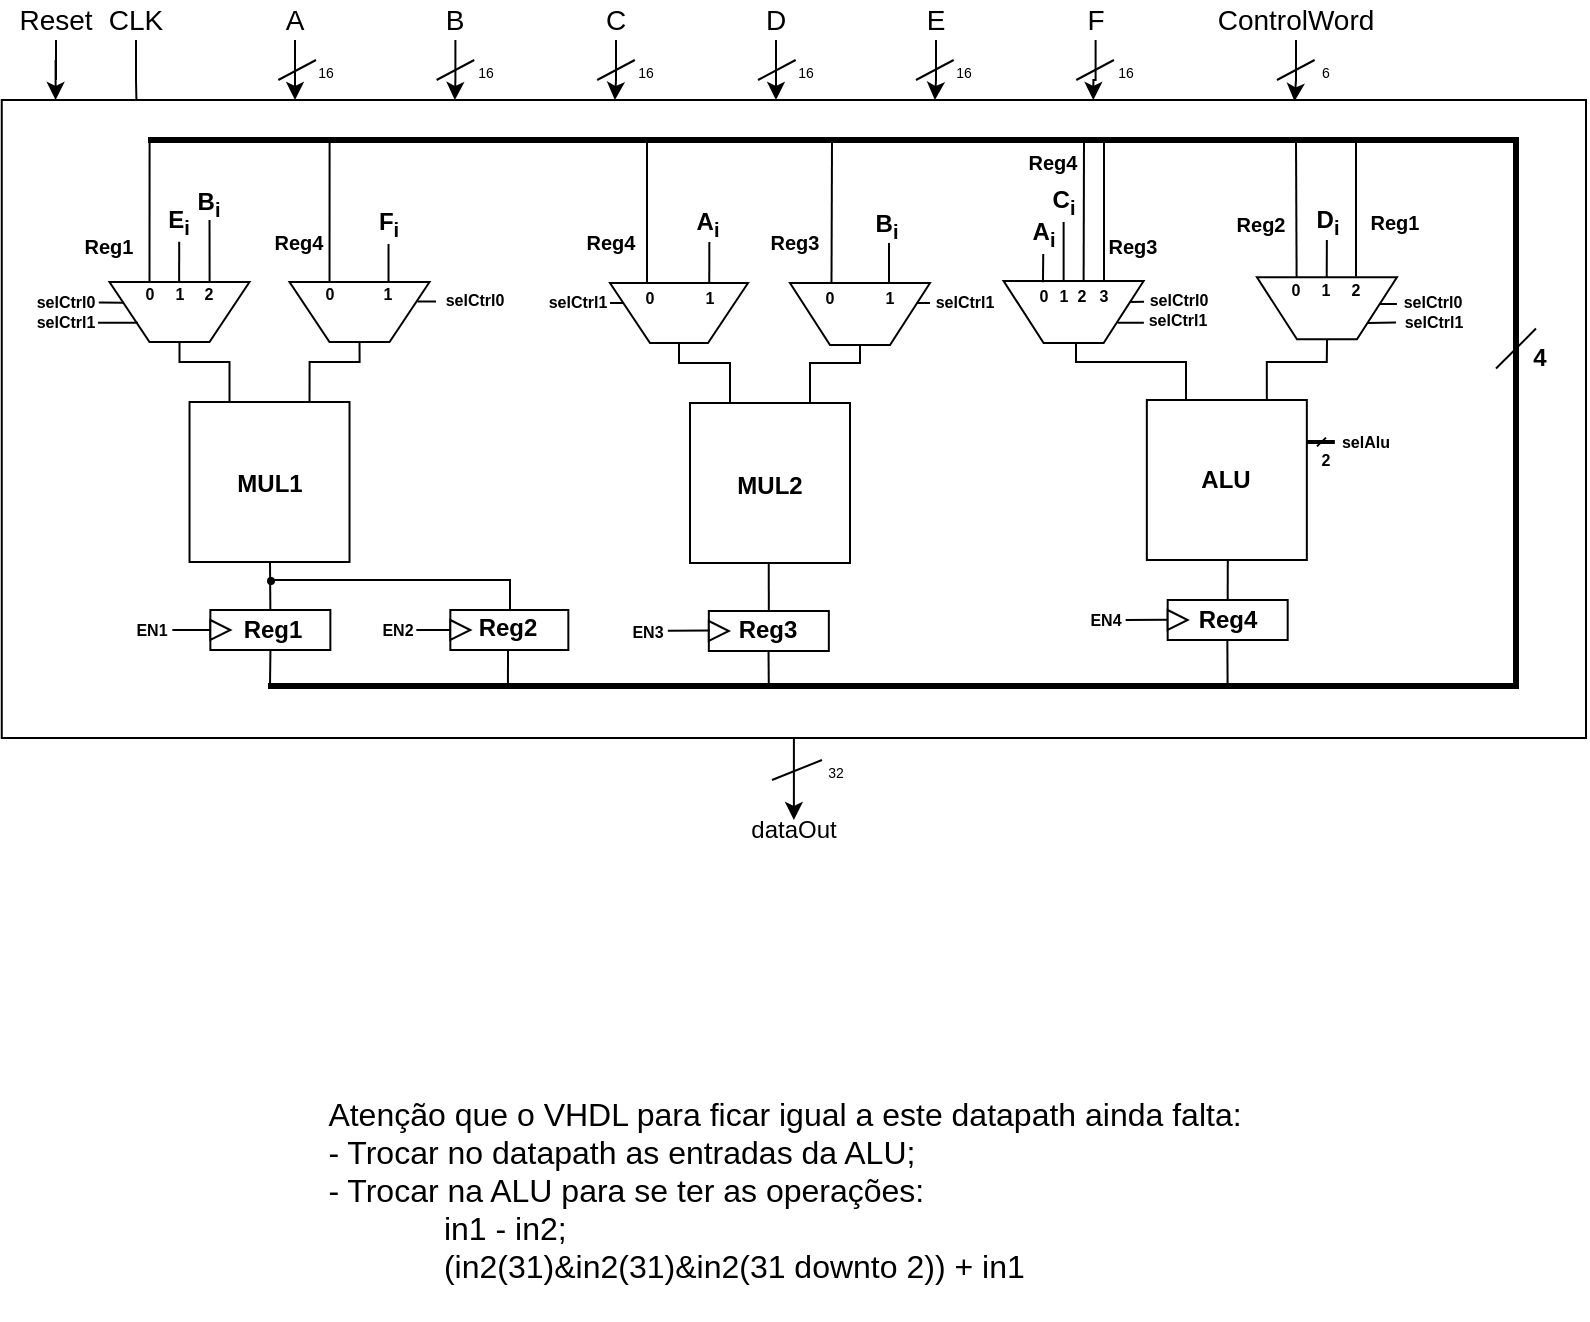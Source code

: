 <mxfile version="24.7.17">
  <diagram name="Página-1" id="ckhQ4OLtwh7NOZ8F5UyD">
    <mxGraphModel dx="150" dy="97" grid="1" gridSize="10" guides="1" tooltips="1" connect="1" arrows="1" fold="1" page="1" pageScale="1" pageWidth="850" pageHeight="1100" math="0" shadow="0">
      <root>
        <mxCell id="0" />
        <mxCell id="1" parent="0" />
        <mxCell id="Z4uplLoxIJL1rz2Afq5--176" style="edgeStyle=orthogonalEdgeStyle;rounded=0;orthogonalLoop=1;jettySize=auto;html=1;" edge="1" parent="1" source="Z4uplLoxIJL1rz2Afq5--123">
          <mxGeometry relative="1" as="geometry">
            <mxPoint x="433.94" y="480" as="targetPoint" />
          </mxGeometry>
        </mxCell>
        <mxCell id="Z4uplLoxIJL1rz2Afq5--123" value="" style="rounded=0;whiteSpace=wrap;html=1;" vertex="1" parent="1">
          <mxGeometry x="37.88" y="120" width="792.12" height="319" as="geometry" />
        </mxCell>
        <mxCell id="Z4uplLoxIJL1rz2Afq5--1" value="" style="rounded=0;whiteSpace=wrap;html=1;fontStyle=1" vertex="1" parent="1">
          <mxGeometry x="391.42" y="375.5" width="60" height="20" as="geometry" />
        </mxCell>
        <mxCell id="Z4uplLoxIJL1rz2Afq5--2" value="" style="triangle;whiteSpace=wrap;html=1;fontStyle=1" vertex="1" parent="1">
          <mxGeometry x="391.42" y="380.5" width="10" height="10" as="geometry" />
        </mxCell>
        <mxCell id="Z4uplLoxIJL1rz2Afq5--3" value="" style="rounded=0;whiteSpace=wrap;html=1;fontStyle=1" vertex="1" parent="1">
          <mxGeometry x="142.18" y="375" width="60" height="20" as="geometry" />
        </mxCell>
        <mxCell id="Z4uplLoxIJL1rz2Afq5--4" value="" style="triangle;whiteSpace=wrap;html=1;fontStyle=1" vertex="1" parent="1">
          <mxGeometry x="142.18" y="380" width="10" height="10" as="geometry" />
        </mxCell>
        <mxCell id="Z4uplLoxIJL1rz2Afq5--5" value="" style="rounded=0;whiteSpace=wrap;html=1;fontStyle=1" vertex="1" parent="1">
          <mxGeometry x="620.84" y="370" width="60" height="20" as="geometry" />
        </mxCell>
        <mxCell id="Z4uplLoxIJL1rz2Afq5--6" value="" style="triangle;whiteSpace=wrap;html=1;fontStyle=1" vertex="1" parent="1">
          <mxGeometry x="620.84" y="375" width="10" height="10" as="geometry" />
        </mxCell>
        <mxCell id="Z4uplLoxIJL1rz2Afq5--7" value="" style="rounded=0;whiteSpace=wrap;html=1;fontStyle=1" vertex="1" parent="1">
          <mxGeometry x="262.17" y="375" width="59" height="20" as="geometry" />
        </mxCell>
        <mxCell id="Z4uplLoxIJL1rz2Afq5--8" value="" style="triangle;whiteSpace=wrap;html=1;fontStyle=1" vertex="1" parent="1">
          <mxGeometry x="262.17" y="380" width="10" height="10" as="geometry" />
        </mxCell>
        <mxCell id="Z4uplLoxIJL1rz2Afq5--9" value="" style="whiteSpace=wrap;html=1;aspect=fixed;fontStyle=1" vertex="1" parent="1">
          <mxGeometry x="131.76" y="271" width="80" height="80" as="geometry" />
        </mxCell>
        <mxCell id="Z4uplLoxIJL1rz2Afq5--10" value="" style="whiteSpace=wrap;html=1;aspect=fixed;fontStyle=1" vertex="1" parent="1">
          <mxGeometry x="382" y="271.5" width="80" height="80" as="geometry" />
        </mxCell>
        <mxCell id="Z4uplLoxIJL1rz2Afq5--11" style="edgeStyle=orthogonalEdgeStyle;rounded=0;orthogonalLoop=1;jettySize=auto;html=1;endArrow=none;endFill=0;exitX=0.506;exitY=0.999;exitDx=0;exitDy=0;fontStyle=1;entryX=0.5;entryY=0;entryDx=0;entryDy=0;exitPerimeter=0;" edge="1" parent="1" source="Z4uplLoxIJL1rz2Afq5--12" target="Z4uplLoxIJL1rz2Afq5--5">
          <mxGeometry relative="1" as="geometry">
            <mxPoint x="650.42" y="355" as="sourcePoint" />
            <mxPoint x="650" y="400" as="targetPoint" />
          </mxGeometry>
        </mxCell>
        <mxCell id="Z4uplLoxIJL1rz2Afq5--12" value="" style="whiteSpace=wrap;html=1;aspect=fixed;fontStyle=1" vertex="1" parent="1">
          <mxGeometry x="610.42" y="270" width="80" height="80" as="geometry" />
        </mxCell>
        <mxCell id="Z4uplLoxIJL1rz2Afq5--13" value="" style="shape=trapezoid;perimeter=trapezoidPerimeter;whiteSpace=wrap;html=1;fixedSize=1;direction=west;fontStyle=1" vertex="1" parent="1">
          <mxGeometry x="91.75" y="211" width="70" height="30" as="geometry" />
        </mxCell>
        <mxCell id="Z4uplLoxIJL1rz2Afq5--14" value="" style="ellipse;whiteSpace=wrap;html=1;aspect=fixed;rotation=15;fontStyle=1" vertex="1" parent="1">
          <mxGeometry x="201.76" y="234.28" as="geometry" />
        </mxCell>
        <mxCell id="Z4uplLoxIJL1rz2Afq5--15" value="ALU" style="text;html=1;align=center;verticalAlign=middle;whiteSpace=wrap;rounded=0;fontStyle=1" vertex="1" parent="1">
          <mxGeometry x="620.42" y="295" width="60" height="30" as="geometry" />
        </mxCell>
        <mxCell id="Z4uplLoxIJL1rz2Afq5--16" value="MUL1" style="text;html=1;align=center;verticalAlign=middle;whiteSpace=wrap;rounded=0;fontStyle=1" vertex="1" parent="1">
          <mxGeometry x="141.76" y="296.5" width="60" height="30" as="geometry" />
        </mxCell>
        <mxCell id="Z4uplLoxIJL1rz2Afq5--17" value="&lt;div&gt;MUL2&lt;/div&gt;" style="text;html=1;align=center;verticalAlign=middle;whiteSpace=wrap;rounded=0;fontStyle=1" vertex="1" parent="1">
          <mxGeometry x="392" y="295.5" width="60" height="35" as="geometry" />
        </mxCell>
        <mxCell id="Z4uplLoxIJL1rz2Afq5--18" value="" style="endArrow=none;html=1;rounded=0;fontStyle=1;exitX=0.514;exitY=-0.041;exitDx=0;exitDy=0;exitPerimeter=0;" edge="1" parent="1" source="Z4uplLoxIJL1rz2Afq5--24">
          <mxGeometry width="50" height="50" relative="1" as="geometry">
            <mxPoint x="291" y="400" as="sourcePoint" />
            <mxPoint x="171" y="360" as="targetPoint" />
            <Array as="points">
              <mxPoint x="292" y="360" />
            </Array>
          </mxGeometry>
        </mxCell>
        <mxCell id="Z4uplLoxIJL1rz2Afq5--19" value="" style="endArrow=none;html=1;rounded=0;entryX=0.5;entryY=0;entryDx=0;entryDy=0;fontStyle=1" edge="1" parent="1" target="Z4uplLoxIJL1rz2Afq5--13">
          <mxGeometry width="50" height="50" relative="1" as="geometry">
            <mxPoint x="151.75" y="271" as="sourcePoint" />
            <mxPoint x="150.51" y="246" as="targetPoint" />
            <Array as="points">
              <mxPoint x="151.75" y="261" />
              <mxPoint x="151.75" y="251" />
              <mxPoint x="141.75" y="251" />
              <mxPoint x="126.75" y="251" />
            </Array>
          </mxGeometry>
        </mxCell>
        <mxCell id="Z4uplLoxIJL1rz2Afq5--20" value="Reg3" style="text;html=1;align=center;verticalAlign=middle;whiteSpace=wrap;rounded=0;fontStyle=1" vertex="1" parent="1">
          <mxGeometry x="391.42" y="376" width="60" height="18" as="geometry" />
        </mxCell>
        <mxCell id="Z4uplLoxIJL1rz2Afq5--21" style="edgeStyle=orthogonalEdgeStyle;rounded=0;orthogonalLoop=1;jettySize=auto;html=1;endArrow=none;endFill=0;exitX=0.474;exitY=1.076;exitDx=0;exitDy=0;exitPerimeter=0;fontStyle=1" edge="1" parent="1" source="Z4uplLoxIJL1rz2Afq5--22">
          <mxGeometry relative="1" as="geometry">
            <mxPoint x="172" y="413" as="targetPoint" />
            <mxPoint x="172.01" y="477" as="sourcePoint" />
          </mxGeometry>
        </mxCell>
        <mxCell id="Z4uplLoxIJL1rz2Afq5--22" value="Reg1" style="text;html=1;align=center;verticalAlign=middle;whiteSpace=wrap;rounded=0;fontStyle=1" vertex="1" parent="1">
          <mxGeometry x="144.25" y="376.25" width="59" height="17.5" as="geometry" />
        </mxCell>
        <mxCell id="Z4uplLoxIJL1rz2Afq5--23" value="Reg4" style="text;html=1;align=center;verticalAlign=middle;whiteSpace=wrap;rounded=0;fontStyle=1" vertex="1" parent="1">
          <mxGeometry x="620.84" y="373.75" width="60" height="12.5" as="geometry" />
        </mxCell>
        <mxCell id="Z4uplLoxIJL1rz2Afq5--24" value="Reg2" style="text;html=1;align=center;verticalAlign=middle;whiteSpace=wrap;rounded=0;fontStyle=1" vertex="1" parent="1">
          <mxGeometry x="261.17" y="375.5" width="60" height="17.5" as="geometry" />
        </mxCell>
        <mxCell id="Z4uplLoxIJL1rz2Afq5--25" value="" style="endArrow=none;html=1;rounded=0;entryX=0;entryY=0;entryDx=0;entryDy=0;fontStyle=1;strokeWidth=2;" edge="1" parent="1">
          <mxGeometry width="50" height="50" relative="1" as="geometry">
            <mxPoint x="690.42" y="291" as="sourcePoint" />
            <mxPoint x="704.42" y="291" as="targetPoint" />
          </mxGeometry>
        </mxCell>
        <mxCell id="Z4uplLoxIJL1rz2Afq5--26" value="&lt;font style=&quot;font-size: 8px;&quot;&gt;selAlu&lt;/font&gt;" style="text;html=1;align=center;verticalAlign=middle;whiteSpace=wrap;rounded=0;fontSize=8;fontStyle=1" vertex="1" parent="1">
          <mxGeometry x="705.23" y="283.5" width="30" height="15" as="geometry" />
        </mxCell>
        <mxCell id="Z4uplLoxIJL1rz2Afq5--27" value="" style="endArrow=none;html=1;rounded=0;fontStyle=1" edge="1" parent="1">
          <mxGeometry width="50" height="50" relative="1" as="geometry">
            <mxPoint x="290.97" y="413" as="sourcePoint" />
            <mxPoint x="291" y="395" as="targetPoint" />
          </mxGeometry>
        </mxCell>
        <mxCell id="Z4uplLoxIJL1rz2Afq5--28" value="" style="endArrow=none;html=1;rounded=0;fontStyle=1" edge="1" parent="1">
          <mxGeometry width="50" height="50" relative="1" as="geometry">
            <mxPoint x="421.4" y="413" as="sourcePoint" />
            <mxPoint x="421.25" y="395" as="targetPoint" />
          </mxGeometry>
        </mxCell>
        <mxCell id="Z4uplLoxIJL1rz2Afq5--29" value="" style="endArrow=none;html=1;rounded=0;fontStyle=1" edge="1" parent="1">
          <mxGeometry width="50" height="50" relative="1" as="geometry">
            <mxPoint x="650.81" y="413" as="sourcePoint" />
            <mxPoint x="650.67" y="390" as="targetPoint" />
          </mxGeometry>
        </mxCell>
        <mxCell id="Z4uplLoxIJL1rz2Afq5--30" value="" style="endArrow=none;html=1;rounded=0;strokeWidth=3;startSize=6;fontStyle=1" edge="1" parent="1">
          <mxGeometry width="50" height="50" relative="1" as="geometry">
            <mxPoint x="171" y="413" as="sourcePoint" />
            <mxPoint x="111" y="140" as="targetPoint" />
            <Array as="points">
              <mxPoint x="485" y="413" />
              <mxPoint x="795" y="413" />
              <mxPoint x="795" y="140" />
            </Array>
          </mxGeometry>
        </mxCell>
        <mxCell id="Z4uplLoxIJL1rz2Afq5--31" value="" style="endArrow=none;html=1;rounded=0;exitX=0.5;exitY=0;exitDx=0;exitDy=0;fontStyle=1" edge="1" parent="1">
          <mxGeometry width="50" height="50" relative="1" as="geometry">
            <mxPoint x="452.75" y="211.5" as="sourcePoint" />
            <mxPoint x="453" y="140" as="targetPoint" />
          </mxGeometry>
        </mxCell>
        <mxCell id="Z4uplLoxIJL1rz2Afq5--32" value="" style="endArrow=none;html=1;rounded=0;fontStyle=1" edge="1" parent="1">
          <mxGeometry width="50" height="50" relative="1" as="geometry">
            <mxPoint x="785" y="254.28" as="sourcePoint" />
            <mxPoint x="805" y="234.28" as="targetPoint" />
          </mxGeometry>
        </mxCell>
        <mxCell id="Z4uplLoxIJL1rz2Afq5--33" value="4" style="text;html=1;align=center;verticalAlign=middle;whiteSpace=wrap;rounded=0;fontStyle=1" vertex="1" parent="1">
          <mxGeometry x="795" y="234.28" width="24" height="30" as="geometry" />
        </mxCell>
        <mxCell id="Z4uplLoxIJL1rz2Afq5--34" value="&lt;span style=&quot;font-size: 10px;&quot;&gt;Reg1&lt;/span&gt;" style="text;html=1;align=center;verticalAlign=middle;whiteSpace=wrap;rounded=0;fontStyle=1" vertex="1" parent="1">
          <mxGeometry x="74.25" y="183.28" width="35" height="20" as="geometry" />
        </mxCell>
        <mxCell id="Z4uplLoxIJL1rz2Afq5--35" value="&lt;span style=&quot;font-size: 10px;&quot;&gt;Reg4&lt;/span&gt;" style="text;html=1;align=center;verticalAlign=middle;whiteSpace=wrap;rounded=0;fontStyle=1" vertex="1" parent="1">
          <mxGeometry x="168.76" y="181" width="35" height="20" as="geometry" />
        </mxCell>
        <mxCell id="Z4uplLoxIJL1rz2Afq5--36" value="&lt;span style=&quot;font-size: 10px;&quot;&gt;Reg3&lt;/span&gt;" style="text;html=1;align=center;verticalAlign=middle;whiteSpace=wrap;rounded=0;fontStyle=1" vertex="1" parent="1">
          <mxGeometry x="587.81" y="183.28" width="31" height="20" as="geometry" />
        </mxCell>
        <mxCell id="Z4uplLoxIJL1rz2Afq5--37" value="&lt;span style=&quot;font-size: 10px;&quot;&gt;Reg4&lt;/span&gt;" style="text;html=1;align=center;verticalAlign=middle;whiteSpace=wrap;rounded=0;fontStyle=1" vertex="1" parent="1">
          <mxGeometry x="325" y="181" width="35" height="20" as="geometry" />
        </mxCell>
        <mxCell id="Z4uplLoxIJL1rz2Afq5--38" value="&lt;span style=&quot;font-size: 10px;&quot;&gt;Reg4&lt;/span&gt;" style="text;html=1;align=center;verticalAlign=middle;whiteSpace=wrap;rounded=0;fontStyle=1" vertex="1" parent="1">
          <mxGeometry x="547.81" y="141" width="31" height="20" as="geometry" />
        </mxCell>
        <mxCell id="Z4uplLoxIJL1rz2Afq5--39" value="&lt;font style=&quot;font-size: 8px;&quot;&gt;0&lt;/font&gt;" style="text;html=1;align=center;verticalAlign=middle;whiteSpace=wrap;rounded=0;fontStyle=1" vertex="1" parent="1">
          <mxGeometry x="106.75" y="211" width="10" height="10" as="geometry" />
        </mxCell>
        <mxCell id="Z4uplLoxIJL1rz2Afq5--40" value="&lt;font style=&quot;font-size: 8px;&quot;&gt;1&lt;/font&gt;" style="text;html=1;align=center;verticalAlign=middle;whiteSpace=wrap;rounded=0;fontStyle=1" vertex="1" parent="1">
          <mxGeometry x="121.75" y="211" width="10" height="10" as="geometry" />
        </mxCell>
        <mxCell id="Z4uplLoxIJL1rz2Afq5--41" value="" style="endArrow=none;html=1;rounded=0;entryX=-0.023;entryY=0.511;entryDx=0;entryDy=0;entryPerimeter=0;fontStyle=1" edge="1" parent="1">
          <mxGeometry width="50" height="50" relative="1" as="geometry">
            <mxPoint x="123.17" y="385" as="sourcePoint" />
            <mxPoint x="141.8" y="385.22" as="targetPoint" />
            <Array as="points">
              <mxPoint x="133.17" y="385" />
              <mxPoint x="142.17" y="385" />
            </Array>
          </mxGeometry>
        </mxCell>
        <mxCell id="Z4uplLoxIJL1rz2Afq5--42" value="EN1" style="text;html=1;align=center;verticalAlign=middle;whiteSpace=wrap;rounded=0;fontSize=8;fontStyle=1" vertex="1" parent="1">
          <mxGeometry x="103.17" y="380" width="20" height="10" as="geometry" />
        </mxCell>
        <mxCell id="Z4uplLoxIJL1rz2Afq5--43" value="" style="endArrow=none;html=1;rounded=0;entryX=0;entryY=0.5;entryDx=0;entryDy=0;fontStyle=1" edge="1" parent="1" target="Z4uplLoxIJL1rz2Afq5--8">
          <mxGeometry width="50" height="50" relative="1" as="geometry">
            <mxPoint x="245.17" y="385" as="sourcePoint" />
            <mxPoint x="266.17" y="384.92" as="targetPoint" />
          </mxGeometry>
        </mxCell>
        <mxCell id="Z4uplLoxIJL1rz2Afq5--44" value="EN2" style="text;html=1;align=center;verticalAlign=middle;whiteSpace=wrap;rounded=0;fontSize=8;fontStyle=1" vertex="1" parent="1">
          <mxGeometry x="226.17" y="380" width="20" height="10" as="geometry" />
        </mxCell>
        <mxCell id="Z4uplLoxIJL1rz2Afq5--45" value="" style="endArrow=none;html=1;rounded=0;fontStyle=1" edge="1" parent="1">
          <mxGeometry width="50" height="50" relative="1" as="geometry">
            <mxPoint x="370.92" y="385.38" as="sourcePoint" />
            <mxPoint x="391.92" y="385.3" as="targetPoint" />
          </mxGeometry>
        </mxCell>
        <mxCell id="Z4uplLoxIJL1rz2Afq5--46" value="EN3" style="text;html=1;align=center;verticalAlign=middle;whiteSpace=wrap;rounded=0;fontSize=8;fontStyle=1" vertex="1" parent="1">
          <mxGeometry x="351.42" y="380.5" width="20" height="10" as="geometry" />
        </mxCell>
        <mxCell id="Z4uplLoxIJL1rz2Afq5--47" value="" style="endArrow=none;html=1;rounded=0;fontStyle=1" edge="1" parent="1">
          <mxGeometry width="50" height="50" relative="1" as="geometry">
            <mxPoint x="599.84" y="380" as="sourcePoint" />
            <mxPoint x="620.84" y="379.92" as="targetPoint" />
          </mxGeometry>
        </mxCell>
        <mxCell id="Z4uplLoxIJL1rz2Afq5--48" value="EN4" style="text;html=1;align=center;verticalAlign=middle;whiteSpace=wrap;rounded=0;fontSize=8;fontStyle=1" vertex="1" parent="1">
          <mxGeometry x="579.84" y="375" width="20" height="10" as="geometry" />
        </mxCell>
        <mxCell id="Z4uplLoxIJL1rz2Afq5--49" value="selCtrl0" style="text;html=1;align=center;verticalAlign=middle;whiteSpace=wrap;rounded=0;fontSize=8;fontStyle=1" vertex="1" parent="1">
          <mxGeometry x="55" y="216.36" width="30" height="10" as="geometry" />
        </mxCell>
        <mxCell id="Z4uplLoxIJL1rz2Afq5--50" value="" style="ellipse;whiteSpace=wrap;html=1;aspect=fixed;fillColor=#000000;fontStyle=1" vertex="1" parent="1">
          <mxGeometry x="171" y="359" width="3" height="3" as="geometry" />
        </mxCell>
        <mxCell id="Z4uplLoxIJL1rz2Afq5--51" value="2" style="text;html=1;align=center;verticalAlign=middle;whiteSpace=wrap;rounded=0;fontSize=8;fontStyle=1" vertex="1" parent="1">
          <mxGeometry x="137.25" y="212" width="8.5" height="10" as="geometry" />
        </mxCell>
        <mxCell id="Z4uplLoxIJL1rz2Afq5--52" value="selCtrl1" style="text;html=1;align=center;verticalAlign=middle;whiteSpace=wrap;rounded=0;fontSize=8;fontStyle=1" vertex="1" parent="1">
          <mxGeometry x="60" y="226.36" width="20" height="10" as="geometry" />
        </mxCell>
        <mxCell id="Z4uplLoxIJL1rz2Afq5--53" style="edgeStyle=orthogonalEdgeStyle;rounded=0;orthogonalLoop=1;jettySize=auto;html=1;exitX=0.5;exitY=1;exitDx=0;exitDy=0;entryX=0.498;entryY=0.073;entryDx=0;entryDy=0;endArrow=none;endFill=0;entryPerimeter=0;fontStyle=1" edge="1" parent="1">
          <mxGeometry relative="1" as="geometry">
            <mxPoint x="126.6" y="190.91" as="sourcePoint" />
            <mxPoint x="126.56" y="211.0" as="targetPoint" />
          </mxGeometry>
        </mxCell>
        <mxCell id="Z4uplLoxIJL1rz2Afq5--54" value="E&lt;sub&gt;i&lt;/sub&gt;" style="text;html=1;align=center;verticalAlign=middle;whiteSpace=wrap;rounded=0;fontStyle=1" vertex="1" parent="1">
          <mxGeometry x="109.25" y="171" width="35" height="20" as="geometry" />
        </mxCell>
        <mxCell id="Z4uplLoxIJL1rz2Afq5--55" style="edgeStyle=orthogonalEdgeStyle;rounded=0;orthogonalLoop=1;jettySize=auto;html=1;endArrow=none;endFill=0;fontStyle=1" edge="1" parent="1">
          <mxGeometry relative="1" as="geometry">
            <mxPoint x="145" y="211" as="targetPoint" />
            <Array as="points">
              <mxPoint x="141.76" y="210.99" />
            </Array>
            <mxPoint x="141.76" y="179.99" as="sourcePoint" />
          </mxGeometry>
        </mxCell>
        <mxCell id="Z4uplLoxIJL1rz2Afq5--56" value="B&lt;sub&gt;i&lt;/sub&gt;" style="text;html=1;align=center;verticalAlign=middle;whiteSpace=wrap;rounded=0;fontStyle=1" vertex="1" parent="1">
          <mxGeometry x="135" y="167" width="13" height="10" as="geometry" />
        </mxCell>
        <mxCell id="Z4uplLoxIJL1rz2Afq5--57" style="edgeStyle=orthogonalEdgeStyle;rounded=0;orthogonalLoop=1;jettySize=auto;html=1;exitX=0;exitY=0.25;exitDx=0;exitDy=0;endArrow=none;endFill=0;fontStyle=1;" edge="1" parent="1">
          <mxGeometry relative="1" as="geometry">
            <mxPoint x="255" y="220" as="targetPoint" />
            <mxPoint x="245.755" y="220.688" as="sourcePoint" />
          </mxGeometry>
        </mxCell>
        <mxCell id="Z4uplLoxIJL1rz2Afq5--58" value="" style="shape=trapezoid;perimeter=trapezoidPerimeter;whiteSpace=wrap;html=1;fixedSize=1;direction=west;fontStyle=1" vertex="1" parent="1">
          <mxGeometry x="181.76" y="211" width="70" height="30" as="geometry" />
        </mxCell>
        <mxCell id="Z4uplLoxIJL1rz2Afq5--59" value="&lt;font style=&quot;font-size: 8px;&quot;&gt;0&lt;/font&gt;" style="text;html=1;align=center;verticalAlign=middle;whiteSpace=wrap;rounded=0;fontStyle=1" vertex="1" parent="1">
          <mxGeometry x="191.76" y="211" width="20" height="10" as="geometry" />
        </mxCell>
        <mxCell id="Z4uplLoxIJL1rz2Afq5--60" value="&lt;font style=&quot;font-size: 8px;&quot;&gt;1&lt;/font&gt;" style="text;html=1;align=center;verticalAlign=middle;whiteSpace=wrap;rounded=0;fontStyle=1" vertex="1" parent="1">
          <mxGeometry x="221.26" y="211" width="20" height="10" as="geometry" />
        </mxCell>
        <mxCell id="Z4uplLoxIJL1rz2Afq5--61" value="selCtrl0" style="text;html=1;align=center;verticalAlign=middle;whiteSpace=wrap;rounded=0;fontSize=8;fontStyle=1" vertex="1" parent="1">
          <mxGeometry x="261.17" y="215.36" width="26.76" height="10" as="geometry" />
        </mxCell>
        <mxCell id="Z4uplLoxIJL1rz2Afq5--62" style="edgeStyle=orthogonalEdgeStyle;rounded=0;orthogonalLoop=1;jettySize=auto;html=1;exitX=0.5;exitY=0;exitDx=0;exitDy=0;entryX=0.75;entryY=0;entryDx=0;entryDy=0;endArrow=none;endFill=0;fontStyle=1" edge="1" parent="1" source="Z4uplLoxIJL1rz2Afq5--58" target="Z4uplLoxIJL1rz2Afq5--9">
          <mxGeometry relative="1" as="geometry">
            <Array as="points">
              <mxPoint x="216.75" y="251" />
              <mxPoint x="191.75" y="251" />
            </Array>
          </mxGeometry>
        </mxCell>
        <mxCell id="Z4uplLoxIJL1rz2Afq5--63" style="edgeStyle=orthogonalEdgeStyle;rounded=0;orthogonalLoop=1;jettySize=auto;html=1;exitX=0.5;exitY=1;exitDx=0;exitDy=0;endArrow=none;endFill=0;entryX=0.5;entryY=0;entryDx=0;entryDy=0;fontStyle=1" edge="1" parent="1" source="Z4uplLoxIJL1rz2Afq5--64" target="Z4uplLoxIJL1rz2Afq5--60">
          <mxGeometry relative="1" as="geometry">
            <mxPoint x="201.75" y="211" as="targetPoint" />
          </mxGeometry>
        </mxCell>
        <mxCell id="Z4uplLoxIJL1rz2Afq5--64" value="F&lt;sub&gt;i&lt;/sub&gt;" style="text;html=1;align=center;verticalAlign=middle;whiteSpace=wrap;rounded=0;fontStyle=1" vertex="1" parent="1">
          <mxGeometry x="213.76" y="172" width="35" height="20" as="geometry" />
        </mxCell>
        <mxCell id="Z4uplLoxIJL1rz2Afq5--65" style="edgeStyle=orthogonalEdgeStyle;rounded=0;orthogonalLoop=1;jettySize=auto;html=1;exitX=0.5;exitY=0;exitDx=0;exitDy=0;endArrow=none;endFill=0;fontStyle=1" edge="1" parent="1" source="Z4uplLoxIJL1rz2Afq5--59">
          <mxGeometry relative="1" as="geometry">
            <mxPoint x="195" y="140" as="targetPoint" />
            <mxPoint x="221.45" y="290" as="sourcePoint" />
            <Array as="points">
              <mxPoint x="202" y="140" />
              <mxPoint x="195" y="140" />
            </Array>
          </mxGeometry>
        </mxCell>
        <mxCell id="Z4uplLoxIJL1rz2Afq5--66" value="" style="endArrow=none;html=1;rounded=0;exitX=1.047;exitY=0.485;exitDx=0;exitDy=0;fontStyle=1;exitPerimeter=0;" edge="1" parent="1" source="Z4uplLoxIJL1rz2Afq5--49">
          <mxGeometry width="50" height="50" relative="1" as="geometry">
            <mxPoint x="58.75" y="221.33" as="sourcePoint" />
            <mxPoint x="98.75" y="221.33" as="targetPoint" />
          </mxGeometry>
        </mxCell>
        <mxCell id="Z4uplLoxIJL1rz2Afq5--67" style="edgeStyle=orthogonalEdgeStyle;rounded=0;orthogonalLoop=1;jettySize=auto;html=1;entryX=0.78;entryY=0.293;entryDx=0;entryDy=0;entryPerimeter=0;endArrow=none;endFill=0;fontStyle=1" edge="1" parent="1">
          <mxGeometry relative="1" as="geometry">
            <mxPoint x="86" y="231.403" as="sourcePoint" />
            <mxPoint x="105.95" y="231.57" as="targetPoint" />
          </mxGeometry>
        </mxCell>
        <mxCell id="Z4uplLoxIJL1rz2Afq5--68" style="edgeStyle=orthogonalEdgeStyle;rounded=0;orthogonalLoop=1;jettySize=auto;html=1;entryX=0.25;entryY=0;entryDx=0;entryDy=0;endArrow=none;endFill=0;fontStyle=1" edge="1" parent="1" source="Z4uplLoxIJL1rz2Afq5--69" target="Z4uplLoxIJL1rz2Afq5--10">
          <mxGeometry relative="1" as="geometry">
            <Array as="points">
              <mxPoint x="377" y="251.5" />
              <mxPoint x="402" y="251.5" />
            </Array>
          </mxGeometry>
        </mxCell>
        <mxCell id="Z4uplLoxIJL1rz2Afq5--69" value="" style="shape=trapezoid;perimeter=trapezoidPerimeter;whiteSpace=wrap;html=1;fixedSize=1;direction=west;fontStyle=1" vertex="1" parent="1">
          <mxGeometry x="342" y="211.5" width="69" height="30" as="geometry" />
        </mxCell>
        <mxCell id="Z4uplLoxIJL1rz2Afq5--70" style="edgeStyle=orthogonalEdgeStyle;rounded=0;orthogonalLoop=1;jettySize=auto;html=1;exitX=0.5;exitY=0;exitDx=0;exitDy=0;entryX=0.75;entryY=0;entryDx=0;entryDy=0;endArrow=none;endFill=0;fontStyle=1" edge="1" parent="1" source="Z4uplLoxIJL1rz2Afq5--71" target="Z4uplLoxIJL1rz2Afq5--10">
          <mxGeometry relative="1" as="geometry">
            <Array as="points">
              <mxPoint x="467" y="251.5" />
              <mxPoint x="442" y="251.5" />
            </Array>
          </mxGeometry>
        </mxCell>
        <mxCell id="Z4uplLoxIJL1rz2Afq5--71" value="" style="shape=trapezoid;perimeter=trapezoidPerimeter;whiteSpace=wrap;html=1;fixedSize=1;direction=west;fontStyle=1" vertex="1" parent="1">
          <mxGeometry x="432" y="211.5" width="70" height="31" as="geometry" />
        </mxCell>
        <mxCell id="Z4uplLoxIJL1rz2Afq5--72" value="&lt;font style=&quot;font-size: 8px;&quot;&gt;0&lt;/font&gt;" style="text;html=1;align=center;verticalAlign=middle;whiteSpace=wrap;rounded=0;fontStyle=1" vertex="1" parent="1">
          <mxGeometry x="351.75" y="212.5" width="20" height="10" as="geometry" />
        </mxCell>
        <mxCell id="Z4uplLoxIJL1rz2Afq5--73" style="edgeStyle=orthogonalEdgeStyle;rounded=0;orthogonalLoop=1;jettySize=auto;html=1;endArrow=none;endFill=0;exitX=0.499;exitY=-0.126;exitDx=0;exitDy=0;exitPerimeter=0;fontStyle=1" edge="1" parent="1">
          <mxGeometry relative="1" as="geometry">
            <mxPoint x="365" y="140" as="targetPoint" />
            <mxPoint x="357.0" y="211.47" as="sourcePoint" />
            <Array as="points">
              <mxPoint x="360.49" y="211.1" />
            </Array>
          </mxGeometry>
        </mxCell>
        <mxCell id="Z4uplLoxIJL1rz2Afq5--74" value="&lt;font style=&quot;font-size: 8px;&quot;&gt;1&lt;/font&gt;" style="text;html=1;align=center;verticalAlign=middle;whiteSpace=wrap;rounded=0;fontStyle=1" vertex="1" parent="1">
          <mxGeometry x="382" y="212.5" width="20" height="10" as="geometry" />
        </mxCell>
        <mxCell id="Z4uplLoxIJL1rz2Afq5--75" value="&lt;font style=&quot;font-size: 8px;&quot;&gt;0&lt;/font&gt;" style="text;html=1;align=center;verticalAlign=middle;whiteSpace=wrap;rounded=0;fontStyle=1" vertex="1" parent="1">
          <mxGeometry x="442" y="212.5" width="20" height="10" as="geometry" />
        </mxCell>
        <mxCell id="Z4uplLoxIJL1rz2Afq5--76" value="&lt;font style=&quot;font-size: 8px;&quot;&gt;1&lt;/font&gt;" style="text;html=1;align=center;verticalAlign=middle;whiteSpace=wrap;rounded=0;fontStyle=1" vertex="1" parent="1">
          <mxGeometry x="471.75" y="212.5" width="20" height="10" as="geometry" />
        </mxCell>
        <mxCell id="Z4uplLoxIJL1rz2Afq5--77" style="edgeStyle=orthogonalEdgeStyle;rounded=0;orthogonalLoop=1;jettySize=auto;html=1;entryX=0.5;entryY=0;entryDx=0;entryDy=0;endArrow=none;endFill=0;fontStyle=1" edge="1" parent="1">
          <mxGeometry relative="1" as="geometry">
            <mxPoint x="391.674" y="191" as="sourcePoint" />
            <mxPoint x="391.63" y="211" as="targetPoint" />
          </mxGeometry>
        </mxCell>
        <mxCell id="Z4uplLoxIJL1rz2Afq5--78" value="A&lt;sub&gt;i&lt;/sub&gt;" style="text;html=1;align=center;verticalAlign=middle;whiteSpace=wrap;rounded=0;fontStyle=1" vertex="1" parent="1">
          <mxGeometry x="382" y="171.5" width="17.75" height="20" as="geometry" />
        </mxCell>
        <mxCell id="Z4uplLoxIJL1rz2Afq5--79" style="edgeStyle=orthogonalEdgeStyle;rounded=0;orthogonalLoop=1;jettySize=auto;html=1;entryX=0.5;entryY=0;entryDx=0;entryDy=0;endArrow=none;endFill=0;fontStyle=1" edge="1" parent="1">
          <mxGeometry relative="1" as="geometry">
            <mxPoint x="481.507" y="191.5" as="sourcePoint" />
            <mxPoint x="481.5" y="211.5" as="targetPoint" />
            <Array as="points">
              <mxPoint x="481.5" y="211.5" />
            </Array>
          </mxGeometry>
        </mxCell>
        <mxCell id="Z4uplLoxIJL1rz2Afq5--80" value="B&lt;sub&gt;i&lt;/sub&gt;" style="text;html=1;align=center;verticalAlign=middle;whiteSpace=wrap;rounded=0;fontStyle=1" vertex="1" parent="1">
          <mxGeometry x="471.75" y="172.5" width="17.25" height="20" as="geometry" />
        </mxCell>
        <mxCell id="Z4uplLoxIJL1rz2Afq5--81" value="&lt;span style=&quot;font-size: 10px;&quot;&gt;Reg3&lt;/span&gt;" style="text;html=1;align=center;verticalAlign=middle;whiteSpace=wrap;rounded=0;fontStyle=1" vertex="1" parent="1">
          <mxGeometry x="417" y="181" width="35" height="20" as="geometry" />
        </mxCell>
        <mxCell id="Z4uplLoxIJL1rz2Afq5--82" style="edgeStyle=orthogonalEdgeStyle;rounded=0;orthogonalLoop=1;jettySize=auto;html=1;entryX=0.75;entryY=0;entryDx=0;entryDy=0;endArrow=none;endFill=0;exitX=0.499;exitY=-0.028;exitDx=0;exitDy=0;exitPerimeter=0;fontStyle=1" edge="1" parent="1" source="Z4uplLoxIJL1rz2Afq5--107" target="Z4uplLoxIJL1rz2Afq5--12">
          <mxGeometry relative="1" as="geometry">
            <Array as="points">
              <mxPoint x="700.42" y="231" />
              <mxPoint x="700.42" y="251" />
              <mxPoint x="670.42" y="251" />
            </Array>
            <mxPoint x="700.42" y="231" as="sourcePoint" />
          </mxGeometry>
        </mxCell>
        <mxCell id="Z4uplLoxIJL1rz2Afq5--83" value="" style="shape=trapezoid;perimeter=trapezoidPerimeter;whiteSpace=wrap;html=1;fixedSize=1;direction=west;fontStyle=1" vertex="1" parent="1">
          <mxGeometry x="538.81" y="210.5" width="70" height="31" as="geometry" />
        </mxCell>
        <mxCell id="Z4uplLoxIJL1rz2Afq5--84" value="&lt;font style=&quot;font-size: 8px;&quot;&gt;1&lt;/font&gt;" style="text;html=1;align=center;verticalAlign=middle;whiteSpace=wrap;rounded=0;fontStyle=1" vertex="1" parent="1">
          <mxGeometry x="558.81" y="212" width="20" height="10" as="geometry" />
        </mxCell>
        <mxCell id="Z4uplLoxIJL1rz2Afq5--85" style="edgeStyle=orthogonalEdgeStyle;rounded=0;orthogonalLoop=1;jettySize=auto;html=1;endArrow=none;endFill=0;entryX=0.5;entryY=1;entryDx=0;entryDy=0;fontStyle=1;exitX=0.719;exitY=0.981;exitDx=0;exitDy=0;exitPerimeter=0;" edge="1" parent="1" source="Z4uplLoxIJL1rz2Afq5--83" target="Z4uplLoxIJL1rz2Afq5--95">
          <mxGeometry relative="1" as="geometry">
            <mxPoint x="558.81" y="200" as="targetPoint" />
            <mxPoint x="558.813" y="211" as="sourcePoint" />
          </mxGeometry>
        </mxCell>
        <mxCell id="Z4uplLoxIJL1rz2Afq5--86" value="&lt;font style=&quot;font-size: 8px;&quot;&gt;0&lt;/font&gt;" style="text;html=1;align=center;verticalAlign=middle;whiteSpace=wrap;rounded=0;fontStyle=1" vertex="1" parent="1">
          <mxGeometry x="548.81" y="212" width="20" height="10" as="geometry" />
        </mxCell>
        <mxCell id="Z4uplLoxIJL1rz2Afq5--87" value="&lt;font style=&quot;font-size: 8px;&quot;&gt;3&lt;/font&gt;" style="text;html=1;align=center;verticalAlign=middle;whiteSpace=wrap;rounded=0;fontStyle=1" vertex="1" parent="1">
          <mxGeometry x="578.81" y="212" width="20" height="10" as="geometry" />
        </mxCell>
        <mxCell id="Z4uplLoxIJL1rz2Afq5--88" value="2" style="text;html=1;align=center;verticalAlign=middle;whiteSpace=wrap;rounded=0;fontSize=8;fontStyle=1" vertex="1" parent="1">
          <mxGeometry x="567.81" y="213" width="20" height="10" as="geometry" />
        </mxCell>
        <mxCell id="Z4uplLoxIJL1rz2Afq5--89" value="selCtrl1" style="text;html=1;align=center;verticalAlign=middle;whiteSpace=wrap;rounded=0;fontSize=8;fontStyle=1" vertex="1" parent="1">
          <mxGeometry x="316" y="216.36" width="20" height="10" as="geometry" />
        </mxCell>
        <mxCell id="Z4uplLoxIJL1rz2Afq5--90" value="" style="endArrow=none;html=1;rounded=0;entryX=0.906;entryY=0.667;entryDx=0;entryDy=0;entryPerimeter=0;fontStyle=1" edge="1" parent="1" target="Z4uplLoxIJL1rz2Afq5--69">
          <mxGeometry width="50" height="50" relative="1" as="geometry">
            <mxPoint x="342" y="221.5" as="sourcePoint" />
            <mxPoint x="332" y="241.5" as="targetPoint" />
          </mxGeometry>
        </mxCell>
        <mxCell id="Z4uplLoxIJL1rz2Afq5--91" value="&lt;font style=&quot;font-size: 8px;&quot;&gt;selCtrl1&lt;/font&gt;" style="text;html=1;align=center;verticalAlign=middle;whiteSpace=wrap;rounded=0;fontSize=6;fontStyle=1" vertex="1" parent="1">
          <mxGeometry x="506" y="216.36" width="27" height="10" as="geometry" />
        </mxCell>
        <mxCell id="Z4uplLoxIJL1rz2Afq5--92" value="" style="endArrow=none;html=1;rounded=0;entryX=0.906;entryY=0.667;entryDx=0;entryDy=0;entryPerimeter=0;exitX=0.095;exitY=0.679;exitDx=0;exitDy=0;exitPerimeter=0;fontStyle=1" edge="1" parent="1" source="Z4uplLoxIJL1rz2Afq5--71">
          <mxGeometry width="50" height="50" relative="1" as="geometry">
            <mxPoint x="496" y="221.46" as="sourcePoint" />
            <mxPoint x="502" y="221.46" as="targetPoint" />
          </mxGeometry>
        </mxCell>
        <mxCell id="Z4uplLoxIJL1rz2Afq5--93" style="edgeStyle=orthogonalEdgeStyle;rounded=0;orthogonalLoop=1;jettySize=auto;html=1;exitX=0.5;exitY=1;exitDx=0;exitDy=0;endArrow=none;endFill=0;fontStyle=1" edge="1" parent="1" source="Z4uplLoxIJL1rz2Afq5--94">
          <mxGeometry relative="1" as="geometry">
            <mxPoint x="568.81" y="211" as="targetPoint" />
          </mxGeometry>
        </mxCell>
        <mxCell id="Z4uplLoxIJL1rz2Afq5--94" value="C&lt;sub&gt;i&lt;/sub&gt;" style="text;html=1;align=center;verticalAlign=middle;whiteSpace=wrap;rounded=0;fontStyle=1" vertex="1" parent="1">
          <mxGeometry x="559" y="161" width="19.62" height="20" as="geometry" />
        </mxCell>
        <mxCell id="Z4uplLoxIJL1rz2Afq5--95" value="A&lt;sub&gt;i&lt;/sub&gt;" style="text;html=1;align=center;verticalAlign=middle;whiteSpace=wrap;rounded=0;fontStyle=1" vertex="1" parent="1">
          <mxGeometry x="548.81" y="177" width="19.62" height="20" as="geometry" />
        </mxCell>
        <mxCell id="Z4uplLoxIJL1rz2Afq5--96" value="" style="endArrow=none;html=1;rounded=0;entryX=0.492;entryY=0.997;entryDx=0;entryDy=0;fontStyle=1;exitX=0.5;exitY=0;exitDx=0;exitDy=0;entryPerimeter=0;" edge="1" parent="1" source="Z4uplLoxIJL1rz2Afq5--20" target="Z4uplLoxIJL1rz2Afq5--10">
          <mxGeometry width="50" height="50" relative="1" as="geometry">
            <mxPoint x="421.75" y="451.5" as="sourcePoint" />
            <mxPoint x="471.75" y="401.5" as="targetPoint" />
          </mxGeometry>
        </mxCell>
        <mxCell id="Z4uplLoxIJL1rz2Afq5--97" value="" style="endArrow=none;html=1;rounded=0;fontStyle=1;exitX=0.5;exitY=0;exitDx=0;exitDy=0;" edge="1" parent="1" source="Z4uplLoxIJL1rz2Afq5--3">
          <mxGeometry width="50" height="50" relative="1" as="geometry">
            <mxPoint x="172" y="400" as="sourcePoint" />
            <mxPoint x="172" y="351" as="targetPoint" />
          </mxGeometry>
        </mxCell>
        <mxCell id="Z4uplLoxIJL1rz2Afq5--98" value="selCtrl0" style="text;html=1;align=center;verticalAlign=middle;whiteSpace=wrap;rounded=0;fontSize=8;fontStyle=1" vertex="1" parent="1">
          <mxGeometry x="613.55" y="215.36" width="24.58" height="10" as="geometry" />
        </mxCell>
        <mxCell id="Z4uplLoxIJL1rz2Afq5--99" value="selCtrl1" style="text;html=1;align=center;verticalAlign=middle;whiteSpace=wrap;rounded=0;fontSize=8;fontStyle=1" vertex="1" parent="1">
          <mxGeometry x="614.32" y="225.36" width="23.81" height="10" as="geometry" />
        </mxCell>
        <mxCell id="Z4uplLoxIJL1rz2Afq5--100" value="" style="endArrow=none;html=1;rounded=0;entryX=0.911;entryY=0.68;entryDx=0;entryDy=0;entryPerimeter=0;fontStyle=1" edge="1" parent="1">
          <mxGeometry width="50" height="50" relative="1" as="geometry">
            <mxPoint x="601.81" y="221" as="sourcePoint" />
            <mxPoint x="609.04" y="220.92" as="targetPoint" />
          </mxGeometry>
        </mxCell>
        <mxCell id="Z4uplLoxIJL1rz2Afq5--101" value="" style="endArrow=none;html=1;rounded=0;entryX=1;entryY=0.25;entryDx=0;entryDy=0;exitX=1;exitY=0.5;exitDx=0;exitDy=0;fontStyle=1" edge="1" parent="1">
          <mxGeometry width="50" height="50" relative="1" as="geometry">
            <mxPoint x="595.81" y="231.32" as="sourcePoint" />
            <mxPoint x="608.935" y="231.344" as="targetPoint" />
          </mxGeometry>
        </mxCell>
        <mxCell id="Z4uplLoxIJL1rz2Afq5--102" style="edgeStyle=orthogonalEdgeStyle;rounded=0;orthogonalLoop=1;jettySize=auto;html=1;entryX=0.25;entryY=0;entryDx=0;entryDy=0;endArrow=none;endFill=0;fontStyle=1" edge="1" parent="1">
          <mxGeometry relative="1" as="geometry">
            <Array as="points">
              <mxPoint x="575" y="251" />
              <mxPoint x="630" y="251" />
              <mxPoint x="630" y="270" />
            </Array>
            <mxPoint x="575" y="242" as="sourcePoint" />
            <mxPoint x="616" y="270" as="targetPoint" />
          </mxGeometry>
        </mxCell>
        <mxCell id="Z4uplLoxIJL1rz2Afq5--103" value="" style="endArrow=none;html=1;rounded=0;exitX=0.5;exitY=0;exitDx=0;exitDy=0;fontStyle=1" edge="1" parent="1">
          <mxGeometry width="50" height="50" relative="1" as="geometry">
            <mxPoint x="578.81" y="211" as="sourcePoint" />
            <mxPoint x="579" y="140" as="targetPoint" />
          </mxGeometry>
        </mxCell>
        <mxCell id="Z4uplLoxIJL1rz2Afq5--104" value="" style="endArrow=none;html=1;rounded=0;exitX=0.5;exitY=0;exitDx=0;exitDy=0;fontStyle=1" edge="1" parent="1">
          <mxGeometry width="50" height="50" relative="1" as="geometry">
            <mxPoint x="589" y="211" as="sourcePoint" />
            <mxPoint x="589" y="140" as="targetPoint" />
          </mxGeometry>
        </mxCell>
        <mxCell id="Z4uplLoxIJL1rz2Afq5--105" value="&lt;span style=&quot;font-size: 10px;&quot;&gt;Reg1&lt;/span&gt;" style="text;html=1;align=center;verticalAlign=middle;whiteSpace=wrap;rounded=0;fontStyle=1" vertex="1" parent="1">
          <mxGeometry x="718.98" y="171.0" width="31" height="20" as="geometry" />
        </mxCell>
        <mxCell id="Z4uplLoxIJL1rz2Afq5--106" style="edgeStyle=orthogonalEdgeStyle;rounded=0;orthogonalLoop=1;jettySize=auto;html=1;exitX=0.5;exitY=0;exitDx=0;exitDy=0;endArrow=none;endFill=0;fontStyle=1" edge="1" parent="1">
          <mxGeometry relative="1" as="geometry">
            <mxPoint x="125" y="140" as="targetPoint" />
            <mxPoint x="111.75" y="210.5" as="sourcePoint" />
            <Array as="points">
              <mxPoint x="112" y="140" />
              <mxPoint x="125" y="140" />
            </Array>
          </mxGeometry>
        </mxCell>
        <mxCell id="Z4uplLoxIJL1rz2Afq5--107" value="" style="shape=trapezoid;perimeter=trapezoidPerimeter;whiteSpace=wrap;html=1;fixedSize=1;direction=west;fontStyle=1" vertex="1" parent="1">
          <mxGeometry x="665.48" y="208.64" width="70" height="31" as="geometry" />
        </mxCell>
        <mxCell id="Z4uplLoxIJL1rz2Afq5--108" value="&lt;font style=&quot;font-size: 8px;&quot;&gt;0&lt;/font&gt;" style="text;html=1;align=center;verticalAlign=middle;whiteSpace=wrap;rounded=0;fontStyle=1" vertex="1" parent="1">
          <mxGeometry x="675.48" y="208.64" width="20" height="10" as="geometry" />
        </mxCell>
        <mxCell id="Z4uplLoxIJL1rz2Afq5--109" value="&lt;span style=&quot;font-size: 8px;&quot;&gt;2&lt;/span&gt;" style="text;html=1;align=center;verticalAlign=middle;whiteSpace=wrap;rounded=0;fontStyle=1" vertex="1" parent="1">
          <mxGeometry x="705.23" y="208.64" width="20" height="10" as="geometry" />
        </mxCell>
        <mxCell id="Z4uplLoxIJL1rz2Afq5--110" value="" style="endArrow=none;html=1;rounded=0;exitX=0.5;exitY=0;exitDx=0;exitDy=0;fontStyle=1" edge="1" parent="1">
          <mxGeometry width="50" height="50" relative="1" as="geometry">
            <mxPoint x="715" y="208.28" as="sourcePoint" />
            <mxPoint x="715" y="140" as="targetPoint" />
          </mxGeometry>
        </mxCell>
        <mxCell id="Z4uplLoxIJL1rz2Afq5--111" style="edgeStyle=orthogonalEdgeStyle;rounded=0;orthogonalLoop=1;jettySize=auto;html=1;endArrow=none;endFill=0;entryX=0.49;entryY=0.1;entryDx=0;entryDy=0;entryPerimeter=0;fontStyle=1" edge="1" parent="1">
          <mxGeometry relative="1" as="geometry">
            <mxPoint x="700.36" y="208.64" as="targetPoint" />
            <mxPoint x="700.43" y="190" as="sourcePoint" />
            <Array as="points">
              <mxPoint x="700.56" y="198.64" />
              <mxPoint x="700.56" y="198.64" />
            </Array>
          </mxGeometry>
        </mxCell>
        <mxCell id="Z4uplLoxIJL1rz2Afq5--112" value="D&lt;sub&gt;i&lt;/sub&gt;" style="text;html=1;align=center;verticalAlign=middle;whiteSpace=wrap;rounded=0;fontStyle=1" vertex="1" parent="1">
          <mxGeometry x="690.67" y="171.0" width="19.62" height="20" as="geometry" />
        </mxCell>
        <mxCell id="Z4uplLoxIJL1rz2Afq5--113" value="selCtrl1" style="text;html=1;align=center;verticalAlign=middle;whiteSpace=wrap;rounded=0;fontSize=8;fontStyle=1" vertex="1" parent="1">
          <mxGeometry x="744" y="226.36" width="20" height="10" as="geometry" />
        </mxCell>
        <mxCell id="Z4uplLoxIJL1rz2Afq5--114" value="&lt;span style=&quot;font-size: 10px;&quot;&gt;Reg2&lt;/span&gt;" style="text;html=1;align=center;verticalAlign=middle;whiteSpace=wrap;rounded=0;fontStyle=1" vertex="1" parent="1">
          <mxGeometry x="655" y="171.5" width="25.42" height="20" as="geometry" />
        </mxCell>
        <mxCell id="Z4uplLoxIJL1rz2Afq5--115" value="" style="endArrow=none;html=1;rounded=0;fontStyle=1" edge="1" parent="1">
          <mxGeometry width="50" height="50" relative="1" as="geometry">
            <mxPoint x="721" y="231.44" as="sourcePoint" />
            <mxPoint x="735" y="231.28" as="targetPoint" />
          </mxGeometry>
        </mxCell>
        <mxCell id="Z4uplLoxIJL1rz2Afq5--116" value="&lt;div style=&quot;text-align: justify;&quot;&gt;Atenção que o VHDL para ficar igual a este datapath ainda falta:&lt;/div&gt;&lt;div style=&quot;text-align: justify;&quot;&gt;&lt;span style=&quot;background-color: initial;&quot;&gt;- Trocar no datapath as entradas da ALU;&lt;/span&gt;&lt;/div&gt;&lt;div style=&quot;text-align: justify;&quot;&gt;- Trocar na ALU para se ter as operações:&lt;/div&gt;&lt;div style=&quot;text-align: justify;&quot;&gt;&amp;nbsp; &amp;nbsp; &amp;nbsp; &amp;nbsp; &amp;nbsp; &amp;nbsp; &amp;nbsp;in1 - in2;&lt;/div&gt;&lt;div style=&quot;text-align: justify;&quot;&gt;&amp;nbsp; &amp;nbsp; &amp;nbsp; &amp;nbsp; &amp;nbsp; &amp;nbsp; &amp;nbsp;(in2(31)&amp;amp;in2(31)&amp;amp;in2(31 downto 2)) + in1&lt;/div&gt;" style="text;html=1;align=center;verticalAlign=middle;whiteSpace=wrap;rounded=0;fontSize=16;" vertex="1" parent="1">
          <mxGeometry x="66.62" y="600" width="725.25" height="130" as="geometry" />
        </mxCell>
        <mxCell id="Z4uplLoxIJL1rz2Afq5--117" value="" style="endArrow=none;html=1;rounded=0;fontStyle=1;strokeWidth=1;" edge="1" parent="1">
          <mxGeometry width="50" height="50" relative="1" as="geometry">
            <mxPoint x="695.48" y="293.19" as="sourcePoint" />
            <mxPoint x="700" y="288.81" as="targetPoint" />
          </mxGeometry>
        </mxCell>
        <mxCell id="Z4uplLoxIJL1rz2Afq5--118" value="&lt;font style=&quot;font-size: 8px;&quot;&gt;2&lt;/font&gt;" style="text;html=1;align=center;verticalAlign=middle;whiteSpace=wrap;rounded=0;fontSize=8;fontStyle=1" vertex="1" parent="1">
          <mxGeometry x="695.23" y="295" width="10" height="10" as="geometry" />
        </mxCell>
        <mxCell id="Z4uplLoxIJL1rz2Afq5--119" value="&lt;font style=&quot;font-size: 8px;&quot;&gt;selCtrl0&lt;/font&gt;" style="text;html=1;align=center;verticalAlign=middle;whiteSpace=wrap;rounded=0;fontSize=8;fontStyle=1" vertex="1" parent="1">
          <mxGeometry x="741" y="216.36" width="25" height="10" as="geometry" />
        </mxCell>
        <mxCell id="Z4uplLoxIJL1rz2Afq5--120" value="" style="endArrow=none;html=1;rounded=0;exitX=1;exitY=0.5;exitDx=0;exitDy=0;fontStyle=1" edge="1" parent="1">
          <mxGeometry width="50" height="50" relative="1" as="geometry">
            <mxPoint x="735.48" y="222.0" as="sourcePoint" />
            <mxPoint x="727" y="222.0" as="targetPoint" />
          </mxGeometry>
        </mxCell>
        <mxCell id="Z4uplLoxIJL1rz2Afq5--121" value="&lt;font style=&quot;font-size: 8px;&quot;&gt;1&lt;/font&gt;" style="text;html=1;align=center;verticalAlign=middle;whiteSpace=wrap;rounded=0;fontStyle=1" vertex="1" parent="1">
          <mxGeometry x="695.48" y="208.64" width="10" height="10" as="geometry" />
        </mxCell>
        <mxCell id="Z4uplLoxIJL1rz2Afq5--122" value="" style="endArrow=none;html=1;rounded=0;exitX=0.5;exitY=0;exitDx=0;exitDy=0;fontStyle=1" edge="1" parent="1">
          <mxGeometry width="50" height="50" relative="1" as="geometry">
            <mxPoint x="685.31" y="208.64" as="sourcePoint" />
            <mxPoint x="685" y="140" as="targetPoint" />
          </mxGeometry>
        </mxCell>
        <mxCell id="Z4uplLoxIJL1rz2Afq5--136" style="edgeStyle=orthogonalEdgeStyle;rounded=0;orthogonalLoop=1;jettySize=auto;html=1;endArrow=classic;endFill=1;" edge="1" parent="1" source="Z4uplLoxIJL1rz2Afq5--124">
          <mxGeometry relative="1" as="geometry">
            <mxPoint x="184.5" y="120" as="targetPoint" />
          </mxGeometry>
        </mxCell>
        <mxCell id="Z4uplLoxIJL1rz2Afq5--124" value="A" style="text;html=1;align=center;verticalAlign=middle;whiteSpace=wrap;rounded=0;fontSize=14;" vertex="1" parent="1">
          <mxGeometry x="174" y="70" width="21" height="20" as="geometry" />
        </mxCell>
        <mxCell id="Z4uplLoxIJL1rz2Afq5--129" value="B" style="text;html=1;align=center;verticalAlign=middle;whiteSpace=wrap;rounded=0;fontSize=14;" vertex="1" parent="1">
          <mxGeometry x="254.43" y="70" width="20.57" height="20" as="geometry" />
        </mxCell>
        <mxCell id="Z4uplLoxIJL1rz2Afq5--130" value="C" style="text;html=1;align=center;verticalAlign=middle;whiteSpace=wrap;rounded=0;fontSize=14;" vertex="1" parent="1">
          <mxGeometry x="335" y="70" width="20" height="20" as="geometry" />
        </mxCell>
        <mxCell id="Z4uplLoxIJL1rz2Afq5--131" value="D" style="text;html=1;align=center;verticalAlign=middle;whiteSpace=wrap;rounded=0;fontSize=14;" vertex="1" parent="1">
          <mxGeometry x="415" y="70" width="20" height="20" as="geometry" />
        </mxCell>
        <mxCell id="Z4uplLoxIJL1rz2Afq5--132" value="E" style="text;html=1;align=center;verticalAlign=middle;whiteSpace=wrap;rounded=0;fontSize=14;" vertex="1" parent="1">
          <mxGeometry x="495" y="70" width="20" height="20" as="geometry" />
        </mxCell>
        <mxCell id="Z4uplLoxIJL1rz2Afq5--134" value="F" style="text;html=1;align=center;verticalAlign=middle;whiteSpace=wrap;rounded=0;fontSize=14;" vertex="1" parent="1">
          <mxGeometry x="574.62" y="70" width="20.38" height="20" as="geometry" />
        </mxCell>
        <mxCell id="Z4uplLoxIJL1rz2Afq5--139" style="edgeStyle=orthogonalEdgeStyle;rounded=0;orthogonalLoop=1;jettySize=auto;html=1;entryX=0.286;entryY=0;entryDx=0;entryDy=0;entryPerimeter=0;endArrow=classic;endFill=1;" edge="1" parent="1" source="Z4uplLoxIJL1rz2Afq5--129" target="Z4uplLoxIJL1rz2Afq5--123">
          <mxGeometry relative="1" as="geometry" />
        </mxCell>
        <mxCell id="Z4uplLoxIJL1rz2Afq5--144" style="edgeStyle=orthogonalEdgeStyle;rounded=0;orthogonalLoop=1;jettySize=auto;html=1;entryX=0.387;entryY=0;entryDx=0;entryDy=0;entryPerimeter=0;endArrow=classic;endFill=1;" edge="1" parent="1" source="Z4uplLoxIJL1rz2Afq5--130" target="Z4uplLoxIJL1rz2Afq5--123">
          <mxGeometry relative="1" as="geometry" />
        </mxCell>
        <mxCell id="Z4uplLoxIJL1rz2Afq5--145" style="edgeStyle=orthogonalEdgeStyle;rounded=0;orthogonalLoop=1;jettySize=auto;html=1;entryX=0.488;entryY=0;entryDx=0;entryDy=0;entryPerimeter=0;endArrow=classic;endFill=1;" edge="1" parent="1">
          <mxGeometry relative="1" as="geometry">
            <mxPoint x="425.006" y="90" as="sourcePoint" />
            <mxPoint x="424.986" y="120" as="targetPoint" />
          </mxGeometry>
        </mxCell>
        <mxCell id="Z4uplLoxIJL1rz2Afq5--146" style="edgeStyle=orthogonalEdgeStyle;rounded=0;orthogonalLoop=1;jettySize=auto;html=1;entryX=0.589;entryY=0;entryDx=0;entryDy=0;entryPerimeter=0;endArrow=classic;endFill=1;" edge="1" parent="1" source="Z4uplLoxIJL1rz2Afq5--132" target="Z4uplLoxIJL1rz2Afq5--123">
          <mxGeometry relative="1" as="geometry" />
        </mxCell>
        <mxCell id="Z4uplLoxIJL1rz2Afq5--148" style="edgeStyle=orthogonalEdgeStyle;rounded=0;orthogonalLoop=1;jettySize=auto;html=1;entryX=0.689;entryY=0;entryDx=0;entryDy=0;entryPerimeter=0;endArrow=classic;endFill=1;" edge="1" parent="1" source="Z4uplLoxIJL1rz2Afq5--134" target="Z4uplLoxIJL1rz2Afq5--123">
          <mxGeometry relative="1" as="geometry" />
        </mxCell>
        <mxCell id="Z4uplLoxIJL1rz2Afq5--149" value="" style="endArrow=none;html=1;rounded=0;" edge="1" parent="1">
          <mxGeometry width="50" height="50" relative="1" as="geometry">
            <mxPoint x="176.17" y="110" as="sourcePoint" />
            <mxPoint x="195" y="100" as="targetPoint" />
          </mxGeometry>
        </mxCell>
        <mxCell id="Z4uplLoxIJL1rz2Afq5--150" value="" style="endArrow=none;html=1;rounded=0;" edge="1" parent="1">
          <mxGeometry width="50" height="50" relative="1" as="geometry">
            <mxPoint x="255.3" y="110" as="sourcePoint" />
            <mxPoint x="274.13" y="100" as="targetPoint" />
          </mxGeometry>
        </mxCell>
        <mxCell id="Z4uplLoxIJL1rz2Afq5--151" value="&lt;font style=&quot;font-size: 7px;&quot;&gt;16&lt;/font&gt;" style="text;html=1;align=center;verticalAlign=middle;whiteSpace=wrap;rounded=0;" vertex="1" parent="1">
          <mxGeometry x="195" y="100" width="10" height="10" as="geometry" />
        </mxCell>
        <mxCell id="Z4uplLoxIJL1rz2Afq5--152" value="&lt;font style=&quot;font-size: 7px;&quot;&gt;16&lt;/font&gt;" style="text;html=1;align=center;verticalAlign=middle;whiteSpace=wrap;rounded=0;" vertex="1" parent="1">
          <mxGeometry x="275" y="100" width="10" height="10" as="geometry" />
        </mxCell>
        <mxCell id="Z4uplLoxIJL1rz2Afq5--153" value="&lt;font style=&quot;font-size: 7px;&quot;&gt;16&lt;/font&gt;" style="text;html=1;align=center;verticalAlign=middle;whiteSpace=wrap;rounded=0;" vertex="1" parent="1">
          <mxGeometry x="355" y="100" width="10" height="10" as="geometry" />
        </mxCell>
        <mxCell id="Z4uplLoxIJL1rz2Afq5--156" value="" style="endArrow=none;html=1;rounded=0;" edge="1" parent="1">
          <mxGeometry width="50" height="50" relative="1" as="geometry">
            <mxPoint x="335.59" y="110" as="sourcePoint" />
            <mxPoint x="354.42" y="100" as="targetPoint" />
          </mxGeometry>
        </mxCell>
        <mxCell id="Z4uplLoxIJL1rz2Afq5--157" value="&lt;font style=&quot;font-size: 7px;&quot;&gt;16&lt;/font&gt;" style="text;html=1;align=center;verticalAlign=middle;whiteSpace=wrap;rounded=0;" vertex="1" parent="1">
          <mxGeometry x="435.41" y="100" width="10" height="10" as="geometry" />
        </mxCell>
        <mxCell id="Z4uplLoxIJL1rz2Afq5--158" value="" style="endArrow=none;html=1;rounded=0;" edge="1" parent="1">
          <mxGeometry width="50" height="50" relative="1" as="geometry">
            <mxPoint x="416" y="110" as="sourcePoint" />
            <mxPoint x="434.83" y="100" as="targetPoint" />
          </mxGeometry>
        </mxCell>
        <mxCell id="Z4uplLoxIJL1rz2Afq5--161" value="&lt;font style=&quot;font-size: 7px;&quot;&gt;16&lt;/font&gt;" style="text;html=1;align=center;verticalAlign=middle;whiteSpace=wrap;rounded=0;" vertex="1" parent="1">
          <mxGeometry x="514.41" y="100" width="10" height="10" as="geometry" />
        </mxCell>
        <mxCell id="Z4uplLoxIJL1rz2Afq5--162" value="" style="endArrow=none;html=1;rounded=0;" edge="1" parent="1">
          <mxGeometry width="50" height="50" relative="1" as="geometry">
            <mxPoint x="495" y="110" as="sourcePoint" />
            <mxPoint x="513.83" y="100" as="targetPoint" />
          </mxGeometry>
        </mxCell>
        <mxCell id="Z4uplLoxIJL1rz2Afq5--163" value="&lt;font style=&quot;font-size: 7px;&quot;&gt;16&lt;/font&gt;" style="text;html=1;align=center;verticalAlign=middle;whiteSpace=wrap;rounded=0;" vertex="1" parent="1">
          <mxGeometry x="594.55" y="100" width="10" height="10" as="geometry" />
        </mxCell>
        <mxCell id="Z4uplLoxIJL1rz2Afq5--164" value="" style="endArrow=none;html=1;rounded=0;" edge="1" parent="1">
          <mxGeometry width="50" height="50" relative="1" as="geometry">
            <mxPoint x="575.14" y="110" as="sourcePoint" />
            <mxPoint x="593.97" y="100" as="targetPoint" />
          </mxGeometry>
        </mxCell>
        <mxCell id="Z4uplLoxIJL1rz2Afq5--166" value="CLK" style="text;html=1;align=center;verticalAlign=middle;whiteSpace=wrap;rounded=0;fontSize=14;" vertex="1" parent="1">
          <mxGeometry x="85" y="70" width="40" height="20" as="geometry" />
        </mxCell>
        <mxCell id="Z4uplLoxIJL1rz2Afq5--167" style="edgeStyle=orthogonalEdgeStyle;rounded=0;orthogonalLoop=1;jettySize=auto;html=1;entryX=0.085;entryY=0;entryDx=0;entryDy=0;entryPerimeter=0;endArrow=none;endFill=0;" edge="1" parent="1" source="Z4uplLoxIJL1rz2Afq5--166" target="Z4uplLoxIJL1rz2Afq5--123">
          <mxGeometry relative="1" as="geometry" />
        </mxCell>
        <mxCell id="Z4uplLoxIJL1rz2Afq5--168" value="ControlWord" style="text;html=1;align=center;verticalAlign=middle;whiteSpace=wrap;rounded=0;fontSize=14;" vertex="1" parent="1">
          <mxGeometry x="635" y="70" width="100" height="20" as="geometry" />
        </mxCell>
        <mxCell id="Z4uplLoxIJL1rz2Afq5--170" style="edgeStyle=orthogonalEdgeStyle;rounded=0;orthogonalLoop=1;jettySize=auto;html=1;entryX=0.816;entryY=0.002;entryDx=0;entryDy=0;entryPerimeter=0;endArrow=classic;endFill=1;" edge="1" parent="1" source="Z4uplLoxIJL1rz2Afq5--168" target="Z4uplLoxIJL1rz2Afq5--123">
          <mxGeometry relative="1" as="geometry" />
        </mxCell>
        <mxCell id="Z4uplLoxIJL1rz2Afq5--171" value="" style="endArrow=none;html=1;rounded=0;" edge="1" parent="1">
          <mxGeometry width="50" height="50" relative="1" as="geometry">
            <mxPoint x="675.48" y="110" as="sourcePoint" />
            <mxPoint x="694.31" y="100" as="targetPoint" />
          </mxGeometry>
        </mxCell>
        <mxCell id="Z4uplLoxIJL1rz2Afq5--172" value="&lt;font style=&quot;font-size: 7px;&quot;&gt;6&lt;/font&gt;" style="text;html=1;align=center;verticalAlign=middle;whiteSpace=wrap;rounded=0;" vertex="1" parent="1">
          <mxGeometry x="695.23" y="100" width="10" height="10" as="geometry" />
        </mxCell>
        <mxCell id="Z4uplLoxIJL1rz2Afq5--174" value="Reset" style="text;html=1;align=center;verticalAlign=middle;whiteSpace=wrap;rounded=0;fontSize=14;" vertex="1" parent="1">
          <mxGeometry x="45" y="70" width="40" height="20" as="geometry" />
        </mxCell>
        <mxCell id="Z4uplLoxIJL1rz2Afq5--175" style="edgeStyle=orthogonalEdgeStyle;rounded=0;orthogonalLoop=1;jettySize=auto;html=1;entryX=0.034;entryY=0;entryDx=0;entryDy=0;entryPerimeter=0;endArrow=classic;endFill=1;" edge="1" parent="1" source="Z4uplLoxIJL1rz2Afq5--174" target="Z4uplLoxIJL1rz2Afq5--123">
          <mxGeometry relative="1" as="geometry" />
        </mxCell>
        <mxCell id="Z4uplLoxIJL1rz2Afq5--177" value="dataOut" style="text;html=1;align=center;verticalAlign=middle;whiteSpace=wrap;rounded=0;" vertex="1" parent="1">
          <mxGeometry x="403.94" y="470" width="60" height="30" as="geometry" />
        </mxCell>
        <mxCell id="Z4uplLoxIJL1rz2Afq5--179" value="" style="endArrow=none;html=1;rounded=0;" edge="1" parent="1">
          <mxGeometry width="50" height="50" relative="1" as="geometry">
            <mxPoint x="423" y="460" as="sourcePoint" />
            <mxPoint x="448" y="450" as="targetPoint" />
          </mxGeometry>
        </mxCell>
        <mxCell id="Z4uplLoxIJL1rz2Afq5--180" value="&lt;font style=&quot;font-size: 7px;&quot;&gt;32&lt;/font&gt;" style="text;html=1;align=center;verticalAlign=middle;whiteSpace=wrap;rounded=0;" vertex="1" parent="1">
          <mxGeometry x="425" y="440" width="60" height="30" as="geometry" />
        </mxCell>
      </root>
    </mxGraphModel>
  </diagram>
</mxfile>
